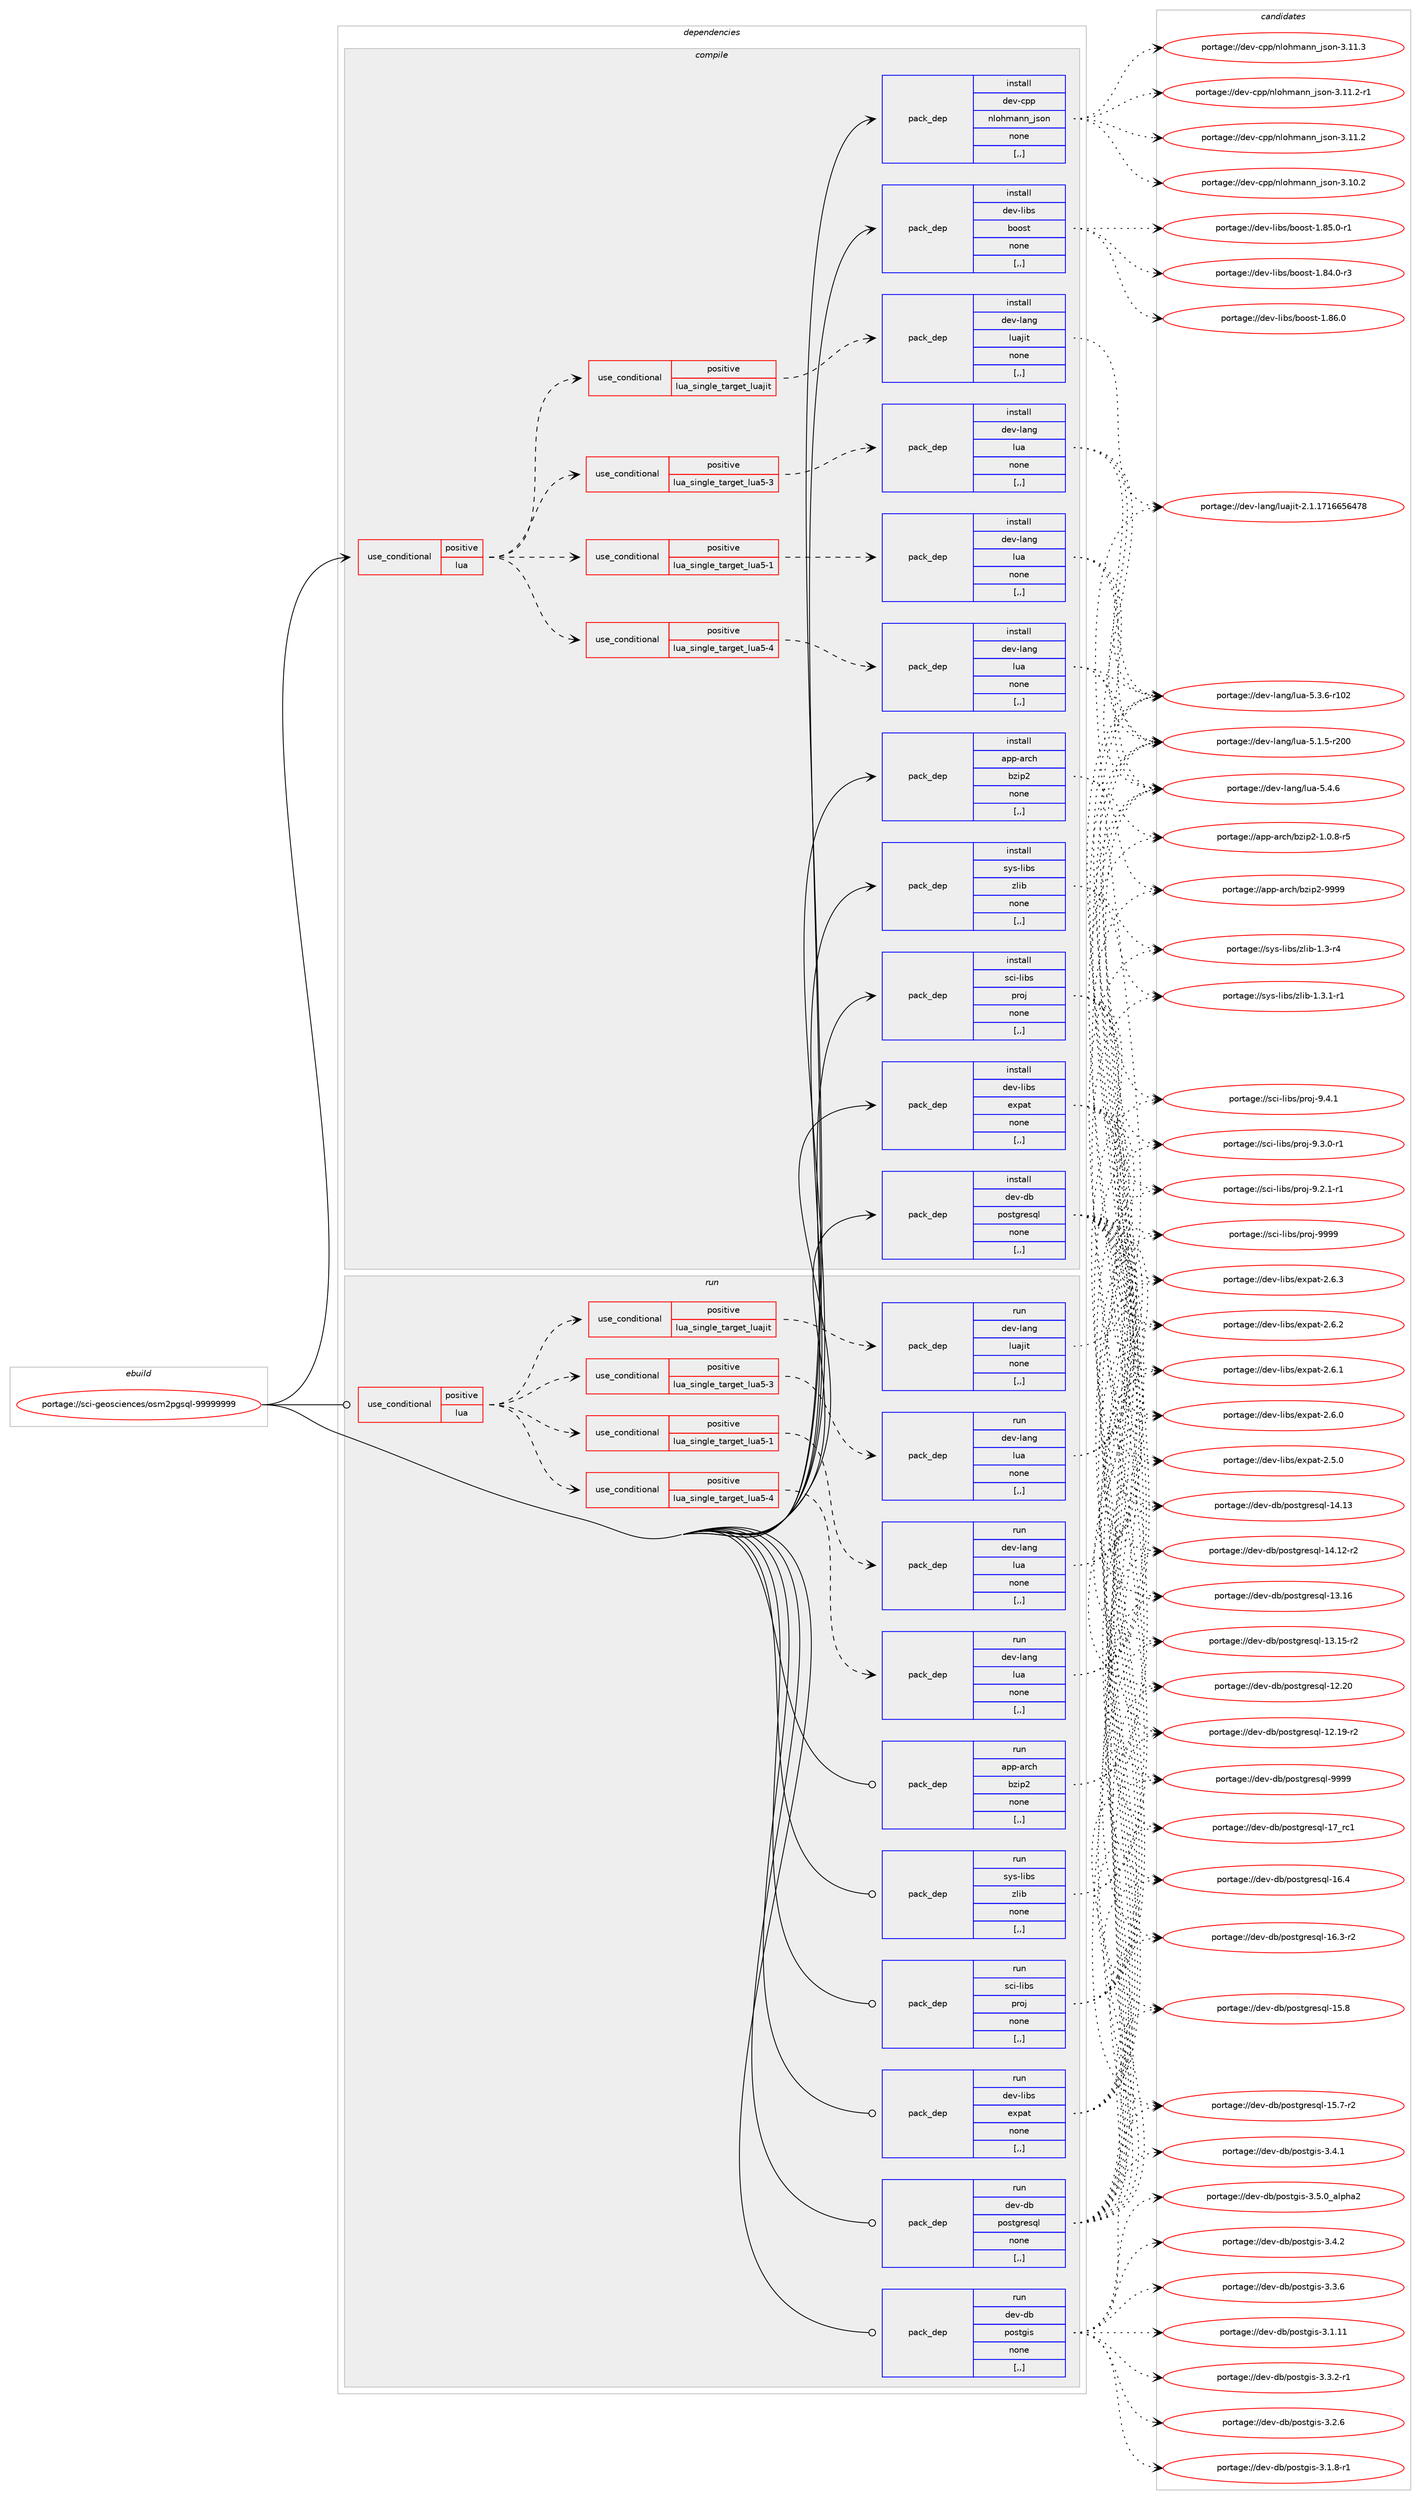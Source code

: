 digraph prolog {

# *************
# Graph options
# *************

newrank=true;
concentrate=true;
compound=true;
graph [rankdir=LR,fontname=Helvetica,fontsize=10,ranksep=1.5];#, ranksep=2.5, nodesep=0.2];
edge  [arrowhead=vee];
node  [fontname=Helvetica,fontsize=10];

# **********
# The ebuild
# **********

subgraph cluster_leftcol {
color=gray;
label=<<i>ebuild</i>>;
id [label="portage://sci-geosciences/osm2pgsql-99999999", color=red, width=4, href="../sci-geosciences/osm2pgsql-99999999.svg"];
}

# ****************
# The dependencies
# ****************

subgraph cluster_midcol {
color=gray;
label=<<i>dependencies</i>>;
subgraph cluster_compile {
fillcolor="#eeeeee";
style=filled;
label=<<i>compile</i>>;
subgraph cond238516 {
dependency906929 [label=<<TABLE BORDER="0" CELLBORDER="1" CELLSPACING="0" CELLPADDING="4"><TR><TD ROWSPAN="3" CELLPADDING="10">use_conditional</TD></TR><TR><TD>positive</TD></TR><TR><TD>lua</TD></TR></TABLE>>, shape=none, color=red];
subgraph cond238517 {
dependency906930 [label=<<TABLE BORDER="0" CELLBORDER="1" CELLSPACING="0" CELLPADDING="4"><TR><TD ROWSPAN="3" CELLPADDING="10">use_conditional</TD></TR><TR><TD>positive</TD></TR><TR><TD>lua_single_target_luajit</TD></TR></TABLE>>, shape=none, color=red];
subgraph pack661820 {
dependency906931 [label=<<TABLE BORDER="0" CELLBORDER="1" CELLSPACING="0" CELLPADDING="4" WIDTH="220"><TR><TD ROWSPAN="6" CELLPADDING="30">pack_dep</TD></TR><TR><TD WIDTH="110">install</TD></TR><TR><TD>dev-lang</TD></TR><TR><TD>luajit</TD></TR><TR><TD>none</TD></TR><TR><TD>[,,]</TD></TR></TABLE>>, shape=none, color=blue];
}
dependency906930:e -> dependency906931:w [weight=20,style="dashed",arrowhead="vee"];
}
dependency906929:e -> dependency906930:w [weight=20,style="dashed",arrowhead="vee"];
subgraph cond238518 {
dependency906932 [label=<<TABLE BORDER="0" CELLBORDER="1" CELLSPACING="0" CELLPADDING="4"><TR><TD ROWSPAN="3" CELLPADDING="10">use_conditional</TD></TR><TR><TD>positive</TD></TR><TR><TD>lua_single_target_lua5-1</TD></TR></TABLE>>, shape=none, color=red];
subgraph pack661821 {
dependency906933 [label=<<TABLE BORDER="0" CELLBORDER="1" CELLSPACING="0" CELLPADDING="4" WIDTH="220"><TR><TD ROWSPAN="6" CELLPADDING="30">pack_dep</TD></TR><TR><TD WIDTH="110">install</TD></TR><TR><TD>dev-lang</TD></TR><TR><TD>lua</TD></TR><TR><TD>none</TD></TR><TR><TD>[,,]</TD></TR></TABLE>>, shape=none, color=blue];
}
dependency906932:e -> dependency906933:w [weight=20,style="dashed",arrowhead="vee"];
}
dependency906929:e -> dependency906932:w [weight=20,style="dashed",arrowhead="vee"];
subgraph cond238519 {
dependency906934 [label=<<TABLE BORDER="0" CELLBORDER="1" CELLSPACING="0" CELLPADDING="4"><TR><TD ROWSPAN="3" CELLPADDING="10">use_conditional</TD></TR><TR><TD>positive</TD></TR><TR><TD>lua_single_target_lua5-3</TD></TR></TABLE>>, shape=none, color=red];
subgraph pack661822 {
dependency906935 [label=<<TABLE BORDER="0" CELLBORDER="1" CELLSPACING="0" CELLPADDING="4" WIDTH="220"><TR><TD ROWSPAN="6" CELLPADDING="30">pack_dep</TD></TR><TR><TD WIDTH="110">install</TD></TR><TR><TD>dev-lang</TD></TR><TR><TD>lua</TD></TR><TR><TD>none</TD></TR><TR><TD>[,,]</TD></TR></TABLE>>, shape=none, color=blue];
}
dependency906934:e -> dependency906935:w [weight=20,style="dashed",arrowhead="vee"];
}
dependency906929:e -> dependency906934:w [weight=20,style="dashed",arrowhead="vee"];
subgraph cond238520 {
dependency906936 [label=<<TABLE BORDER="0" CELLBORDER="1" CELLSPACING="0" CELLPADDING="4"><TR><TD ROWSPAN="3" CELLPADDING="10">use_conditional</TD></TR><TR><TD>positive</TD></TR><TR><TD>lua_single_target_lua5-4</TD></TR></TABLE>>, shape=none, color=red];
subgraph pack661823 {
dependency906937 [label=<<TABLE BORDER="0" CELLBORDER="1" CELLSPACING="0" CELLPADDING="4" WIDTH="220"><TR><TD ROWSPAN="6" CELLPADDING="30">pack_dep</TD></TR><TR><TD WIDTH="110">install</TD></TR><TR><TD>dev-lang</TD></TR><TR><TD>lua</TD></TR><TR><TD>none</TD></TR><TR><TD>[,,]</TD></TR></TABLE>>, shape=none, color=blue];
}
dependency906936:e -> dependency906937:w [weight=20,style="dashed",arrowhead="vee"];
}
dependency906929:e -> dependency906936:w [weight=20,style="dashed",arrowhead="vee"];
}
id:e -> dependency906929:w [weight=20,style="solid",arrowhead="vee"];
subgraph pack661824 {
dependency906938 [label=<<TABLE BORDER="0" CELLBORDER="1" CELLSPACING="0" CELLPADDING="4" WIDTH="220"><TR><TD ROWSPAN="6" CELLPADDING="30">pack_dep</TD></TR><TR><TD WIDTH="110">install</TD></TR><TR><TD>app-arch</TD></TR><TR><TD>bzip2</TD></TR><TR><TD>none</TD></TR><TR><TD>[,,]</TD></TR></TABLE>>, shape=none, color=blue];
}
id:e -> dependency906938:w [weight=20,style="solid",arrowhead="vee"];
subgraph pack661825 {
dependency906939 [label=<<TABLE BORDER="0" CELLBORDER="1" CELLSPACING="0" CELLPADDING="4" WIDTH="220"><TR><TD ROWSPAN="6" CELLPADDING="30">pack_dep</TD></TR><TR><TD WIDTH="110">install</TD></TR><TR><TD>dev-cpp</TD></TR><TR><TD>nlohmann_json</TD></TR><TR><TD>none</TD></TR><TR><TD>[,,]</TD></TR></TABLE>>, shape=none, color=blue];
}
id:e -> dependency906939:w [weight=20,style="solid",arrowhead="vee"];
subgraph pack661826 {
dependency906940 [label=<<TABLE BORDER="0" CELLBORDER="1" CELLSPACING="0" CELLPADDING="4" WIDTH="220"><TR><TD ROWSPAN="6" CELLPADDING="30">pack_dep</TD></TR><TR><TD WIDTH="110">install</TD></TR><TR><TD>dev-db</TD></TR><TR><TD>postgresql</TD></TR><TR><TD>none</TD></TR><TR><TD>[,,]</TD></TR></TABLE>>, shape=none, color=blue];
}
id:e -> dependency906940:w [weight=20,style="solid",arrowhead="vee"];
subgraph pack661827 {
dependency906941 [label=<<TABLE BORDER="0" CELLBORDER="1" CELLSPACING="0" CELLPADDING="4" WIDTH="220"><TR><TD ROWSPAN="6" CELLPADDING="30">pack_dep</TD></TR><TR><TD WIDTH="110">install</TD></TR><TR><TD>dev-libs</TD></TR><TR><TD>boost</TD></TR><TR><TD>none</TD></TR><TR><TD>[,,]</TD></TR></TABLE>>, shape=none, color=blue];
}
id:e -> dependency906941:w [weight=20,style="solid",arrowhead="vee"];
subgraph pack661828 {
dependency906942 [label=<<TABLE BORDER="0" CELLBORDER="1" CELLSPACING="0" CELLPADDING="4" WIDTH="220"><TR><TD ROWSPAN="6" CELLPADDING="30">pack_dep</TD></TR><TR><TD WIDTH="110">install</TD></TR><TR><TD>dev-libs</TD></TR><TR><TD>expat</TD></TR><TR><TD>none</TD></TR><TR><TD>[,,]</TD></TR></TABLE>>, shape=none, color=blue];
}
id:e -> dependency906942:w [weight=20,style="solid",arrowhead="vee"];
subgraph pack661829 {
dependency906943 [label=<<TABLE BORDER="0" CELLBORDER="1" CELLSPACING="0" CELLPADDING="4" WIDTH="220"><TR><TD ROWSPAN="6" CELLPADDING="30">pack_dep</TD></TR><TR><TD WIDTH="110">install</TD></TR><TR><TD>sci-libs</TD></TR><TR><TD>proj</TD></TR><TR><TD>none</TD></TR><TR><TD>[,,]</TD></TR></TABLE>>, shape=none, color=blue];
}
id:e -> dependency906943:w [weight=20,style="solid",arrowhead="vee"];
subgraph pack661830 {
dependency906944 [label=<<TABLE BORDER="0" CELLBORDER="1" CELLSPACING="0" CELLPADDING="4" WIDTH="220"><TR><TD ROWSPAN="6" CELLPADDING="30">pack_dep</TD></TR><TR><TD WIDTH="110">install</TD></TR><TR><TD>sys-libs</TD></TR><TR><TD>zlib</TD></TR><TR><TD>none</TD></TR><TR><TD>[,,]</TD></TR></TABLE>>, shape=none, color=blue];
}
id:e -> dependency906944:w [weight=20,style="solid",arrowhead="vee"];
}
subgraph cluster_compileandrun {
fillcolor="#eeeeee";
style=filled;
label=<<i>compile and run</i>>;
}
subgraph cluster_run {
fillcolor="#eeeeee";
style=filled;
label=<<i>run</i>>;
subgraph cond238521 {
dependency906945 [label=<<TABLE BORDER="0" CELLBORDER="1" CELLSPACING="0" CELLPADDING="4"><TR><TD ROWSPAN="3" CELLPADDING="10">use_conditional</TD></TR><TR><TD>positive</TD></TR><TR><TD>lua</TD></TR></TABLE>>, shape=none, color=red];
subgraph cond238522 {
dependency906946 [label=<<TABLE BORDER="0" CELLBORDER="1" CELLSPACING="0" CELLPADDING="4"><TR><TD ROWSPAN="3" CELLPADDING="10">use_conditional</TD></TR><TR><TD>positive</TD></TR><TR><TD>lua_single_target_luajit</TD></TR></TABLE>>, shape=none, color=red];
subgraph pack661831 {
dependency906947 [label=<<TABLE BORDER="0" CELLBORDER="1" CELLSPACING="0" CELLPADDING="4" WIDTH="220"><TR><TD ROWSPAN="6" CELLPADDING="30">pack_dep</TD></TR><TR><TD WIDTH="110">run</TD></TR><TR><TD>dev-lang</TD></TR><TR><TD>luajit</TD></TR><TR><TD>none</TD></TR><TR><TD>[,,]</TD></TR></TABLE>>, shape=none, color=blue];
}
dependency906946:e -> dependency906947:w [weight=20,style="dashed",arrowhead="vee"];
}
dependency906945:e -> dependency906946:w [weight=20,style="dashed",arrowhead="vee"];
subgraph cond238523 {
dependency906948 [label=<<TABLE BORDER="0" CELLBORDER="1" CELLSPACING="0" CELLPADDING="4"><TR><TD ROWSPAN="3" CELLPADDING="10">use_conditional</TD></TR><TR><TD>positive</TD></TR><TR><TD>lua_single_target_lua5-1</TD></TR></TABLE>>, shape=none, color=red];
subgraph pack661832 {
dependency906949 [label=<<TABLE BORDER="0" CELLBORDER="1" CELLSPACING="0" CELLPADDING="4" WIDTH="220"><TR><TD ROWSPAN="6" CELLPADDING="30">pack_dep</TD></TR><TR><TD WIDTH="110">run</TD></TR><TR><TD>dev-lang</TD></TR><TR><TD>lua</TD></TR><TR><TD>none</TD></TR><TR><TD>[,,]</TD></TR></TABLE>>, shape=none, color=blue];
}
dependency906948:e -> dependency906949:w [weight=20,style="dashed",arrowhead="vee"];
}
dependency906945:e -> dependency906948:w [weight=20,style="dashed",arrowhead="vee"];
subgraph cond238524 {
dependency906950 [label=<<TABLE BORDER="0" CELLBORDER="1" CELLSPACING="0" CELLPADDING="4"><TR><TD ROWSPAN="3" CELLPADDING="10">use_conditional</TD></TR><TR><TD>positive</TD></TR><TR><TD>lua_single_target_lua5-3</TD></TR></TABLE>>, shape=none, color=red];
subgraph pack661833 {
dependency906951 [label=<<TABLE BORDER="0" CELLBORDER="1" CELLSPACING="0" CELLPADDING="4" WIDTH="220"><TR><TD ROWSPAN="6" CELLPADDING="30">pack_dep</TD></TR><TR><TD WIDTH="110">run</TD></TR><TR><TD>dev-lang</TD></TR><TR><TD>lua</TD></TR><TR><TD>none</TD></TR><TR><TD>[,,]</TD></TR></TABLE>>, shape=none, color=blue];
}
dependency906950:e -> dependency906951:w [weight=20,style="dashed",arrowhead="vee"];
}
dependency906945:e -> dependency906950:w [weight=20,style="dashed",arrowhead="vee"];
subgraph cond238525 {
dependency906952 [label=<<TABLE BORDER="0" CELLBORDER="1" CELLSPACING="0" CELLPADDING="4"><TR><TD ROWSPAN="3" CELLPADDING="10">use_conditional</TD></TR><TR><TD>positive</TD></TR><TR><TD>lua_single_target_lua5-4</TD></TR></TABLE>>, shape=none, color=red];
subgraph pack661834 {
dependency906953 [label=<<TABLE BORDER="0" CELLBORDER="1" CELLSPACING="0" CELLPADDING="4" WIDTH="220"><TR><TD ROWSPAN="6" CELLPADDING="30">pack_dep</TD></TR><TR><TD WIDTH="110">run</TD></TR><TR><TD>dev-lang</TD></TR><TR><TD>lua</TD></TR><TR><TD>none</TD></TR><TR><TD>[,,]</TD></TR></TABLE>>, shape=none, color=blue];
}
dependency906952:e -> dependency906953:w [weight=20,style="dashed",arrowhead="vee"];
}
dependency906945:e -> dependency906952:w [weight=20,style="dashed",arrowhead="vee"];
}
id:e -> dependency906945:w [weight=20,style="solid",arrowhead="odot"];
subgraph pack661835 {
dependency906954 [label=<<TABLE BORDER="0" CELLBORDER="1" CELLSPACING="0" CELLPADDING="4" WIDTH="220"><TR><TD ROWSPAN="6" CELLPADDING="30">pack_dep</TD></TR><TR><TD WIDTH="110">run</TD></TR><TR><TD>app-arch</TD></TR><TR><TD>bzip2</TD></TR><TR><TD>none</TD></TR><TR><TD>[,,]</TD></TR></TABLE>>, shape=none, color=blue];
}
id:e -> dependency906954:w [weight=20,style="solid",arrowhead="odot"];
subgraph pack661836 {
dependency906955 [label=<<TABLE BORDER="0" CELLBORDER="1" CELLSPACING="0" CELLPADDING="4" WIDTH="220"><TR><TD ROWSPAN="6" CELLPADDING="30">pack_dep</TD></TR><TR><TD WIDTH="110">run</TD></TR><TR><TD>dev-db</TD></TR><TR><TD>postgis</TD></TR><TR><TD>none</TD></TR><TR><TD>[,,]</TD></TR></TABLE>>, shape=none, color=blue];
}
id:e -> dependency906955:w [weight=20,style="solid",arrowhead="odot"];
subgraph pack661837 {
dependency906956 [label=<<TABLE BORDER="0" CELLBORDER="1" CELLSPACING="0" CELLPADDING="4" WIDTH="220"><TR><TD ROWSPAN="6" CELLPADDING="30">pack_dep</TD></TR><TR><TD WIDTH="110">run</TD></TR><TR><TD>dev-db</TD></TR><TR><TD>postgresql</TD></TR><TR><TD>none</TD></TR><TR><TD>[,,]</TD></TR></TABLE>>, shape=none, color=blue];
}
id:e -> dependency906956:w [weight=20,style="solid",arrowhead="odot"];
subgraph pack661838 {
dependency906957 [label=<<TABLE BORDER="0" CELLBORDER="1" CELLSPACING="0" CELLPADDING="4" WIDTH="220"><TR><TD ROWSPAN="6" CELLPADDING="30">pack_dep</TD></TR><TR><TD WIDTH="110">run</TD></TR><TR><TD>dev-libs</TD></TR><TR><TD>expat</TD></TR><TR><TD>none</TD></TR><TR><TD>[,,]</TD></TR></TABLE>>, shape=none, color=blue];
}
id:e -> dependency906957:w [weight=20,style="solid",arrowhead="odot"];
subgraph pack661839 {
dependency906958 [label=<<TABLE BORDER="0" CELLBORDER="1" CELLSPACING="0" CELLPADDING="4" WIDTH="220"><TR><TD ROWSPAN="6" CELLPADDING="30">pack_dep</TD></TR><TR><TD WIDTH="110">run</TD></TR><TR><TD>sci-libs</TD></TR><TR><TD>proj</TD></TR><TR><TD>none</TD></TR><TR><TD>[,,]</TD></TR></TABLE>>, shape=none, color=blue];
}
id:e -> dependency906958:w [weight=20,style="solid",arrowhead="odot"];
subgraph pack661840 {
dependency906959 [label=<<TABLE BORDER="0" CELLBORDER="1" CELLSPACING="0" CELLPADDING="4" WIDTH="220"><TR><TD ROWSPAN="6" CELLPADDING="30">pack_dep</TD></TR><TR><TD WIDTH="110">run</TD></TR><TR><TD>sys-libs</TD></TR><TR><TD>zlib</TD></TR><TR><TD>none</TD></TR><TR><TD>[,,]</TD></TR></TABLE>>, shape=none, color=blue];
}
id:e -> dependency906959:w [weight=20,style="solid",arrowhead="odot"];
}
}

# **************
# The candidates
# **************

subgraph cluster_choices {
rank=same;
color=gray;
label=<<i>candidates</i>>;

subgraph choice661820 {
color=black;
nodesep=1;
choice10010111845108971101034710811797106105116455046494649554954545354525556 [label="portage://dev-lang/luajit-2.1.1716656478", color=red, width=4,href="../dev-lang/luajit-2.1.1716656478.svg"];
dependency906931:e -> choice10010111845108971101034710811797106105116455046494649554954545354525556:w [style=dotted,weight="100"];
}
subgraph choice661821 {
color=black;
nodesep=1;
choice10010111845108971101034710811797455346524654 [label="portage://dev-lang/lua-5.4.6", color=red, width=4,href="../dev-lang/lua-5.4.6.svg"];
choice1001011184510897110103471081179745534651465445114494850 [label="portage://dev-lang/lua-5.3.6-r102", color=red, width=4,href="../dev-lang/lua-5.3.6-r102.svg"];
choice1001011184510897110103471081179745534649465345114504848 [label="portage://dev-lang/lua-5.1.5-r200", color=red, width=4,href="../dev-lang/lua-5.1.5-r200.svg"];
dependency906933:e -> choice10010111845108971101034710811797455346524654:w [style=dotted,weight="100"];
dependency906933:e -> choice1001011184510897110103471081179745534651465445114494850:w [style=dotted,weight="100"];
dependency906933:e -> choice1001011184510897110103471081179745534649465345114504848:w [style=dotted,weight="100"];
}
subgraph choice661822 {
color=black;
nodesep=1;
choice10010111845108971101034710811797455346524654 [label="portage://dev-lang/lua-5.4.6", color=red, width=4,href="../dev-lang/lua-5.4.6.svg"];
choice1001011184510897110103471081179745534651465445114494850 [label="portage://dev-lang/lua-5.3.6-r102", color=red, width=4,href="../dev-lang/lua-5.3.6-r102.svg"];
choice1001011184510897110103471081179745534649465345114504848 [label="portage://dev-lang/lua-5.1.5-r200", color=red, width=4,href="../dev-lang/lua-5.1.5-r200.svg"];
dependency906935:e -> choice10010111845108971101034710811797455346524654:w [style=dotted,weight="100"];
dependency906935:e -> choice1001011184510897110103471081179745534651465445114494850:w [style=dotted,weight="100"];
dependency906935:e -> choice1001011184510897110103471081179745534649465345114504848:w [style=dotted,weight="100"];
}
subgraph choice661823 {
color=black;
nodesep=1;
choice10010111845108971101034710811797455346524654 [label="portage://dev-lang/lua-5.4.6", color=red, width=4,href="../dev-lang/lua-5.4.6.svg"];
choice1001011184510897110103471081179745534651465445114494850 [label="portage://dev-lang/lua-5.3.6-r102", color=red, width=4,href="../dev-lang/lua-5.3.6-r102.svg"];
choice1001011184510897110103471081179745534649465345114504848 [label="portage://dev-lang/lua-5.1.5-r200", color=red, width=4,href="../dev-lang/lua-5.1.5-r200.svg"];
dependency906937:e -> choice10010111845108971101034710811797455346524654:w [style=dotted,weight="100"];
dependency906937:e -> choice1001011184510897110103471081179745534651465445114494850:w [style=dotted,weight="100"];
dependency906937:e -> choice1001011184510897110103471081179745534649465345114504848:w [style=dotted,weight="100"];
}
subgraph choice661824 {
color=black;
nodesep=1;
choice971121124597114991044798122105112504557575757 [label="portage://app-arch/bzip2-9999", color=red, width=4,href="../app-arch/bzip2-9999.svg"];
choice971121124597114991044798122105112504549464846564511453 [label="portage://app-arch/bzip2-1.0.8-r5", color=red, width=4,href="../app-arch/bzip2-1.0.8-r5.svg"];
dependency906938:e -> choice971121124597114991044798122105112504557575757:w [style=dotted,weight="100"];
dependency906938:e -> choice971121124597114991044798122105112504549464846564511453:w [style=dotted,weight="100"];
}
subgraph choice661825 {
color=black;
nodesep=1;
choice100101118459911211247110108111104109971101109510611511111045514649494651 [label="portage://dev-cpp/nlohmann_json-3.11.3", color=red, width=4,href="../dev-cpp/nlohmann_json-3.11.3.svg"];
choice1001011184599112112471101081111041099711011095106115111110455146494946504511449 [label="portage://dev-cpp/nlohmann_json-3.11.2-r1", color=red, width=4,href="../dev-cpp/nlohmann_json-3.11.2-r1.svg"];
choice100101118459911211247110108111104109971101109510611511111045514649494650 [label="portage://dev-cpp/nlohmann_json-3.11.2", color=red, width=4,href="../dev-cpp/nlohmann_json-3.11.2.svg"];
choice100101118459911211247110108111104109971101109510611511111045514649484650 [label="portage://dev-cpp/nlohmann_json-3.10.2", color=red, width=4,href="../dev-cpp/nlohmann_json-3.10.2.svg"];
dependency906939:e -> choice100101118459911211247110108111104109971101109510611511111045514649494651:w [style=dotted,weight="100"];
dependency906939:e -> choice1001011184599112112471101081111041099711011095106115111110455146494946504511449:w [style=dotted,weight="100"];
dependency906939:e -> choice100101118459911211247110108111104109971101109510611511111045514649494650:w [style=dotted,weight="100"];
dependency906939:e -> choice100101118459911211247110108111104109971101109510611511111045514649484650:w [style=dotted,weight="100"];
}
subgraph choice661826 {
color=black;
nodesep=1;
choice1001011184510098471121111151161031141011151131084557575757 [label="portage://dev-db/postgresql-9999", color=red, width=4,href="../dev-db/postgresql-9999.svg"];
choice100101118451009847112111115116103114101115113108454955951149949 [label="portage://dev-db/postgresql-17_rc1", color=red, width=4,href="../dev-db/postgresql-17_rc1.svg"];
choice1001011184510098471121111151161031141011151131084549544652 [label="portage://dev-db/postgresql-16.4", color=red, width=4,href="../dev-db/postgresql-16.4.svg"];
choice10010111845100984711211111511610311410111511310845495446514511450 [label="portage://dev-db/postgresql-16.3-r2", color=red, width=4,href="../dev-db/postgresql-16.3-r2.svg"];
choice1001011184510098471121111151161031141011151131084549534656 [label="portage://dev-db/postgresql-15.8", color=red, width=4,href="../dev-db/postgresql-15.8.svg"];
choice10010111845100984711211111511610311410111511310845495346554511450 [label="portage://dev-db/postgresql-15.7-r2", color=red, width=4,href="../dev-db/postgresql-15.7-r2.svg"];
choice100101118451009847112111115116103114101115113108454952464951 [label="portage://dev-db/postgresql-14.13", color=red, width=4,href="../dev-db/postgresql-14.13.svg"];
choice1001011184510098471121111151161031141011151131084549524649504511450 [label="portage://dev-db/postgresql-14.12-r2", color=red, width=4,href="../dev-db/postgresql-14.12-r2.svg"];
choice100101118451009847112111115116103114101115113108454951464954 [label="portage://dev-db/postgresql-13.16", color=red, width=4,href="../dev-db/postgresql-13.16.svg"];
choice1001011184510098471121111151161031141011151131084549514649534511450 [label="portage://dev-db/postgresql-13.15-r2", color=red, width=4,href="../dev-db/postgresql-13.15-r2.svg"];
choice100101118451009847112111115116103114101115113108454950465048 [label="portage://dev-db/postgresql-12.20", color=red, width=4,href="../dev-db/postgresql-12.20.svg"];
choice1001011184510098471121111151161031141011151131084549504649574511450 [label="portage://dev-db/postgresql-12.19-r2", color=red, width=4,href="../dev-db/postgresql-12.19-r2.svg"];
dependency906940:e -> choice1001011184510098471121111151161031141011151131084557575757:w [style=dotted,weight="100"];
dependency906940:e -> choice100101118451009847112111115116103114101115113108454955951149949:w [style=dotted,weight="100"];
dependency906940:e -> choice1001011184510098471121111151161031141011151131084549544652:w [style=dotted,weight="100"];
dependency906940:e -> choice10010111845100984711211111511610311410111511310845495446514511450:w [style=dotted,weight="100"];
dependency906940:e -> choice1001011184510098471121111151161031141011151131084549534656:w [style=dotted,weight="100"];
dependency906940:e -> choice10010111845100984711211111511610311410111511310845495346554511450:w [style=dotted,weight="100"];
dependency906940:e -> choice100101118451009847112111115116103114101115113108454952464951:w [style=dotted,weight="100"];
dependency906940:e -> choice1001011184510098471121111151161031141011151131084549524649504511450:w [style=dotted,weight="100"];
dependency906940:e -> choice100101118451009847112111115116103114101115113108454951464954:w [style=dotted,weight="100"];
dependency906940:e -> choice1001011184510098471121111151161031141011151131084549514649534511450:w [style=dotted,weight="100"];
dependency906940:e -> choice100101118451009847112111115116103114101115113108454950465048:w [style=dotted,weight="100"];
dependency906940:e -> choice1001011184510098471121111151161031141011151131084549504649574511450:w [style=dotted,weight="100"];
}
subgraph choice661827 {
color=black;
nodesep=1;
choice1001011184510810598115479811111111511645494656544648 [label="portage://dev-libs/boost-1.86.0", color=red, width=4,href="../dev-libs/boost-1.86.0.svg"];
choice10010111845108105981154798111111115116454946565346484511449 [label="portage://dev-libs/boost-1.85.0-r1", color=red, width=4,href="../dev-libs/boost-1.85.0-r1.svg"];
choice10010111845108105981154798111111115116454946565246484511451 [label="portage://dev-libs/boost-1.84.0-r3", color=red, width=4,href="../dev-libs/boost-1.84.0-r3.svg"];
dependency906941:e -> choice1001011184510810598115479811111111511645494656544648:w [style=dotted,weight="100"];
dependency906941:e -> choice10010111845108105981154798111111115116454946565346484511449:w [style=dotted,weight="100"];
dependency906941:e -> choice10010111845108105981154798111111115116454946565246484511451:w [style=dotted,weight="100"];
}
subgraph choice661828 {
color=black;
nodesep=1;
choice10010111845108105981154710112011297116455046544651 [label="portage://dev-libs/expat-2.6.3", color=red, width=4,href="../dev-libs/expat-2.6.3.svg"];
choice10010111845108105981154710112011297116455046544650 [label="portage://dev-libs/expat-2.6.2", color=red, width=4,href="../dev-libs/expat-2.6.2.svg"];
choice10010111845108105981154710112011297116455046544649 [label="portage://dev-libs/expat-2.6.1", color=red, width=4,href="../dev-libs/expat-2.6.1.svg"];
choice10010111845108105981154710112011297116455046544648 [label="portage://dev-libs/expat-2.6.0", color=red, width=4,href="../dev-libs/expat-2.6.0.svg"];
choice10010111845108105981154710112011297116455046534648 [label="portage://dev-libs/expat-2.5.0", color=red, width=4,href="../dev-libs/expat-2.5.0.svg"];
dependency906942:e -> choice10010111845108105981154710112011297116455046544651:w [style=dotted,weight="100"];
dependency906942:e -> choice10010111845108105981154710112011297116455046544650:w [style=dotted,weight="100"];
dependency906942:e -> choice10010111845108105981154710112011297116455046544649:w [style=dotted,weight="100"];
dependency906942:e -> choice10010111845108105981154710112011297116455046544648:w [style=dotted,weight="100"];
dependency906942:e -> choice10010111845108105981154710112011297116455046534648:w [style=dotted,weight="100"];
}
subgraph choice661829 {
color=black;
nodesep=1;
choice115991054510810598115471121141111064557575757 [label="portage://sci-libs/proj-9999", color=red, width=4,href="../sci-libs/proj-9999.svg"];
choice11599105451081059811547112114111106455746524649 [label="portage://sci-libs/proj-9.4.1", color=red, width=4,href="../sci-libs/proj-9.4.1.svg"];
choice115991054510810598115471121141111064557465146484511449 [label="portage://sci-libs/proj-9.3.0-r1", color=red, width=4,href="../sci-libs/proj-9.3.0-r1.svg"];
choice115991054510810598115471121141111064557465046494511449 [label="portage://sci-libs/proj-9.2.1-r1", color=red, width=4,href="../sci-libs/proj-9.2.1-r1.svg"];
dependency906943:e -> choice115991054510810598115471121141111064557575757:w [style=dotted,weight="100"];
dependency906943:e -> choice11599105451081059811547112114111106455746524649:w [style=dotted,weight="100"];
dependency906943:e -> choice115991054510810598115471121141111064557465146484511449:w [style=dotted,weight="100"];
dependency906943:e -> choice115991054510810598115471121141111064557465046494511449:w [style=dotted,weight="100"];
}
subgraph choice661830 {
color=black;
nodesep=1;
choice115121115451081059811547122108105984549465146494511449 [label="portage://sys-libs/zlib-1.3.1-r1", color=red, width=4,href="../sys-libs/zlib-1.3.1-r1.svg"];
choice11512111545108105981154712210810598454946514511452 [label="portage://sys-libs/zlib-1.3-r4", color=red, width=4,href="../sys-libs/zlib-1.3-r4.svg"];
dependency906944:e -> choice115121115451081059811547122108105984549465146494511449:w [style=dotted,weight="100"];
dependency906944:e -> choice11512111545108105981154712210810598454946514511452:w [style=dotted,weight="100"];
}
subgraph choice661831 {
color=black;
nodesep=1;
choice10010111845108971101034710811797106105116455046494649554954545354525556 [label="portage://dev-lang/luajit-2.1.1716656478", color=red, width=4,href="../dev-lang/luajit-2.1.1716656478.svg"];
dependency906947:e -> choice10010111845108971101034710811797106105116455046494649554954545354525556:w [style=dotted,weight="100"];
}
subgraph choice661832 {
color=black;
nodesep=1;
choice10010111845108971101034710811797455346524654 [label="portage://dev-lang/lua-5.4.6", color=red, width=4,href="../dev-lang/lua-5.4.6.svg"];
choice1001011184510897110103471081179745534651465445114494850 [label="portage://dev-lang/lua-5.3.6-r102", color=red, width=4,href="../dev-lang/lua-5.3.6-r102.svg"];
choice1001011184510897110103471081179745534649465345114504848 [label="portage://dev-lang/lua-5.1.5-r200", color=red, width=4,href="../dev-lang/lua-5.1.5-r200.svg"];
dependency906949:e -> choice10010111845108971101034710811797455346524654:w [style=dotted,weight="100"];
dependency906949:e -> choice1001011184510897110103471081179745534651465445114494850:w [style=dotted,weight="100"];
dependency906949:e -> choice1001011184510897110103471081179745534649465345114504848:w [style=dotted,weight="100"];
}
subgraph choice661833 {
color=black;
nodesep=1;
choice10010111845108971101034710811797455346524654 [label="portage://dev-lang/lua-5.4.6", color=red, width=4,href="../dev-lang/lua-5.4.6.svg"];
choice1001011184510897110103471081179745534651465445114494850 [label="portage://dev-lang/lua-5.3.6-r102", color=red, width=4,href="../dev-lang/lua-5.3.6-r102.svg"];
choice1001011184510897110103471081179745534649465345114504848 [label="portage://dev-lang/lua-5.1.5-r200", color=red, width=4,href="../dev-lang/lua-5.1.5-r200.svg"];
dependency906951:e -> choice10010111845108971101034710811797455346524654:w [style=dotted,weight="100"];
dependency906951:e -> choice1001011184510897110103471081179745534651465445114494850:w [style=dotted,weight="100"];
dependency906951:e -> choice1001011184510897110103471081179745534649465345114504848:w [style=dotted,weight="100"];
}
subgraph choice661834 {
color=black;
nodesep=1;
choice10010111845108971101034710811797455346524654 [label="portage://dev-lang/lua-5.4.6", color=red, width=4,href="../dev-lang/lua-5.4.6.svg"];
choice1001011184510897110103471081179745534651465445114494850 [label="portage://dev-lang/lua-5.3.6-r102", color=red, width=4,href="../dev-lang/lua-5.3.6-r102.svg"];
choice1001011184510897110103471081179745534649465345114504848 [label="portage://dev-lang/lua-5.1.5-r200", color=red, width=4,href="../dev-lang/lua-5.1.5-r200.svg"];
dependency906953:e -> choice10010111845108971101034710811797455346524654:w [style=dotted,weight="100"];
dependency906953:e -> choice1001011184510897110103471081179745534651465445114494850:w [style=dotted,weight="100"];
dependency906953:e -> choice1001011184510897110103471081179745534649465345114504848:w [style=dotted,weight="100"];
}
subgraph choice661835 {
color=black;
nodesep=1;
choice971121124597114991044798122105112504557575757 [label="portage://app-arch/bzip2-9999", color=red, width=4,href="../app-arch/bzip2-9999.svg"];
choice971121124597114991044798122105112504549464846564511453 [label="portage://app-arch/bzip2-1.0.8-r5", color=red, width=4,href="../app-arch/bzip2-1.0.8-r5.svg"];
dependency906954:e -> choice971121124597114991044798122105112504557575757:w [style=dotted,weight="100"];
dependency906954:e -> choice971121124597114991044798122105112504549464846564511453:w [style=dotted,weight="100"];
}
subgraph choice661836 {
color=black;
nodesep=1;
choice10010111845100984711211111511610310511545514653464895971081121049750 [label="portage://dev-db/postgis-3.5.0_alpha2", color=red, width=4,href="../dev-db/postgis-3.5.0_alpha2.svg"];
choice100101118451009847112111115116103105115455146524650 [label="portage://dev-db/postgis-3.4.2", color=red, width=4,href="../dev-db/postgis-3.4.2.svg"];
choice100101118451009847112111115116103105115455146524649 [label="portage://dev-db/postgis-3.4.1", color=red, width=4,href="../dev-db/postgis-3.4.1.svg"];
choice100101118451009847112111115116103105115455146514654 [label="portage://dev-db/postgis-3.3.6", color=red, width=4,href="../dev-db/postgis-3.3.6.svg"];
choice1001011184510098471121111151161031051154551465146504511449 [label="portage://dev-db/postgis-3.3.2-r1", color=red, width=4,href="../dev-db/postgis-3.3.2-r1.svg"];
choice100101118451009847112111115116103105115455146504654 [label="portage://dev-db/postgis-3.2.6", color=red, width=4,href="../dev-db/postgis-3.2.6.svg"];
choice10010111845100984711211111511610310511545514649464949 [label="portage://dev-db/postgis-3.1.11", color=red, width=4,href="../dev-db/postgis-3.1.11.svg"];
choice1001011184510098471121111151161031051154551464946564511449 [label="portage://dev-db/postgis-3.1.8-r1", color=red, width=4,href="../dev-db/postgis-3.1.8-r1.svg"];
dependency906955:e -> choice10010111845100984711211111511610310511545514653464895971081121049750:w [style=dotted,weight="100"];
dependency906955:e -> choice100101118451009847112111115116103105115455146524650:w [style=dotted,weight="100"];
dependency906955:e -> choice100101118451009847112111115116103105115455146524649:w [style=dotted,weight="100"];
dependency906955:e -> choice100101118451009847112111115116103105115455146514654:w [style=dotted,weight="100"];
dependency906955:e -> choice1001011184510098471121111151161031051154551465146504511449:w [style=dotted,weight="100"];
dependency906955:e -> choice100101118451009847112111115116103105115455146504654:w [style=dotted,weight="100"];
dependency906955:e -> choice10010111845100984711211111511610310511545514649464949:w [style=dotted,weight="100"];
dependency906955:e -> choice1001011184510098471121111151161031051154551464946564511449:w [style=dotted,weight="100"];
}
subgraph choice661837 {
color=black;
nodesep=1;
choice1001011184510098471121111151161031141011151131084557575757 [label="portage://dev-db/postgresql-9999", color=red, width=4,href="../dev-db/postgresql-9999.svg"];
choice100101118451009847112111115116103114101115113108454955951149949 [label="portage://dev-db/postgresql-17_rc1", color=red, width=4,href="../dev-db/postgresql-17_rc1.svg"];
choice1001011184510098471121111151161031141011151131084549544652 [label="portage://dev-db/postgresql-16.4", color=red, width=4,href="../dev-db/postgresql-16.4.svg"];
choice10010111845100984711211111511610311410111511310845495446514511450 [label="portage://dev-db/postgresql-16.3-r2", color=red, width=4,href="../dev-db/postgresql-16.3-r2.svg"];
choice1001011184510098471121111151161031141011151131084549534656 [label="portage://dev-db/postgresql-15.8", color=red, width=4,href="../dev-db/postgresql-15.8.svg"];
choice10010111845100984711211111511610311410111511310845495346554511450 [label="portage://dev-db/postgresql-15.7-r2", color=red, width=4,href="../dev-db/postgresql-15.7-r2.svg"];
choice100101118451009847112111115116103114101115113108454952464951 [label="portage://dev-db/postgresql-14.13", color=red, width=4,href="../dev-db/postgresql-14.13.svg"];
choice1001011184510098471121111151161031141011151131084549524649504511450 [label="portage://dev-db/postgresql-14.12-r2", color=red, width=4,href="../dev-db/postgresql-14.12-r2.svg"];
choice100101118451009847112111115116103114101115113108454951464954 [label="portage://dev-db/postgresql-13.16", color=red, width=4,href="../dev-db/postgresql-13.16.svg"];
choice1001011184510098471121111151161031141011151131084549514649534511450 [label="portage://dev-db/postgresql-13.15-r2", color=red, width=4,href="../dev-db/postgresql-13.15-r2.svg"];
choice100101118451009847112111115116103114101115113108454950465048 [label="portage://dev-db/postgresql-12.20", color=red, width=4,href="../dev-db/postgresql-12.20.svg"];
choice1001011184510098471121111151161031141011151131084549504649574511450 [label="portage://dev-db/postgresql-12.19-r2", color=red, width=4,href="../dev-db/postgresql-12.19-r2.svg"];
dependency906956:e -> choice1001011184510098471121111151161031141011151131084557575757:w [style=dotted,weight="100"];
dependency906956:e -> choice100101118451009847112111115116103114101115113108454955951149949:w [style=dotted,weight="100"];
dependency906956:e -> choice1001011184510098471121111151161031141011151131084549544652:w [style=dotted,weight="100"];
dependency906956:e -> choice10010111845100984711211111511610311410111511310845495446514511450:w [style=dotted,weight="100"];
dependency906956:e -> choice1001011184510098471121111151161031141011151131084549534656:w [style=dotted,weight="100"];
dependency906956:e -> choice10010111845100984711211111511610311410111511310845495346554511450:w [style=dotted,weight="100"];
dependency906956:e -> choice100101118451009847112111115116103114101115113108454952464951:w [style=dotted,weight="100"];
dependency906956:e -> choice1001011184510098471121111151161031141011151131084549524649504511450:w [style=dotted,weight="100"];
dependency906956:e -> choice100101118451009847112111115116103114101115113108454951464954:w [style=dotted,weight="100"];
dependency906956:e -> choice1001011184510098471121111151161031141011151131084549514649534511450:w [style=dotted,weight="100"];
dependency906956:e -> choice100101118451009847112111115116103114101115113108454950465048:w [style=dotted,weight="100"];
dependency906956:e -> choice1001011184510098471121111151161031141011151131084549504649574511450:w [style=dotted,weight="100"];
}
subgraph choice661838 {
color=black;
nodesep=1;
choice10010111845108105981154710112011297116455046544651 [label="portage://dev-libs/expat-2.6.3", color=red, width=4,href="../dev-libs/expat-2.6.3.svg"];
choice10010111845108105981154710112011297116455046544650 [label="portage://dev-libs/expat-2.6.2", color=red, width=4,href="../dev-libs/expat-2.6.2.svg"];
choice10010111845108105981154710112011297116455046544649 [label="portage://dev-libs/expat-2.6.1", color=red, width=4,href="../dev-libs/expat-2.6.1.svg"];
choice10010111845108105981154710112011297116455046544648 [label="portage://dev-libs/expat-2.6.0", color=red, width=4,href="../dev-libs/expat-2.6.0.svg"];
choice10010111845108105981154710112011297116455046534648 [label="portage://dev-libs/expat-2.5.0", color=red, width=4,href="../dev-libs/expat-2.5.0.svg"];
dependency906957:e -> choice10010111845108105981154710112011297116455046544651:w [style=dotted,weight="100"];
dependency906957:e -> choice10010111845108105981154710112011297116455046544650:w [style=dotted,weight="100"];
dependency906957:e -> choice10010111845108105981154710112011297116455046544649:w [style=dotted,weight="100"];
dependency906957:e -> choice10010111845108105981154710112011297116455046544648:w [style=dotted,weight="100"];
dependency906957:e -> choice10010111845108105981154710112011297116455046534648:w [style=dotted,weight="100"];
}
subgraph choice661839 {
color=black;
nodesep=1;
choice115991054510810598115471121141111064557575757 [label="portage://sci-libs/proj-9999", color=red, width=4,href="../sci-libs/proj-9999.svg"];
choice11599105451081059811547112114111106455746524649 [label="portage://sci-libs/proj-9.4.1", color=red, width=4,href="../sci-libs/proj-9.4.1.svg"];
choice115991054510810598115471121141111064557465146484511449 [label="portage://sci-libs/proj-9.3.0-r1", color=red, width=4,href="../sci-libs/proj-9.3.0-r1.svg"];
choice115991054510810598115471121141111064557465046494511449 [label="portage://sci-libs/proj-9.2.1-r1", color=red, width=4,href="../sci-libs/proj-9.2.1-r1.svg"];
dependency906958:e -> choice115991054510810598115471121141111064557575757:w [style=dotted,weight="100"];
dependency906958:e -> choice11599105451081059811547112114111106455746524649:w [style=dotted,weight="100"];
dependency906958:e -> choice115991054510810598115471121141111064557465146484511449:w [style=dotted,weight="100"];
dependency906958:e -> choice115991054510810598115471121141111064557465046494511449:w [style=dotted,weight="100"];
}
subgraph choice661840 {
color=black;
nodesep=1;
choice115121115451081059811547122108105984549465146494511449 [label="portage://sys-libs/zlib-1.3.1-r1", color=red, width=4,href="../sys-libs/zlib-1.3.1-r1.svg"];
choice11512111545108105981154712210810598454946514511452 [label="portage://sys-libs/zlib-1.3-r4", color=red, width=4,href="../sys-libs/zlib-1.3-r4.svg"];
dependency906959:e -> choice115121115451081059811547122108105984549465146494511449:w [style=dotted,weight="100"];
dependency906959:e -> choice11512111545108105981154712210810598454946514511452:w [style=dotted,weight="100"];
}
}

}
